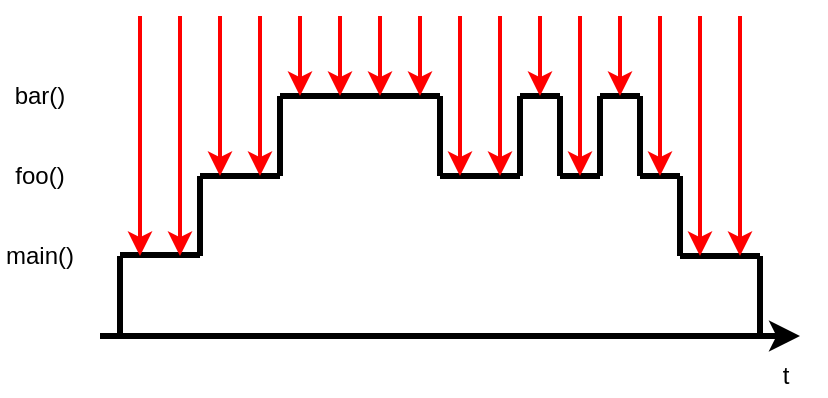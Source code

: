 <mxfile version="10.6.7" type="device"><diagram id="tTf3QCu_B0x90CDwdkgL" name="Page-1"><mxGraphModel dx="1327" dy="777" grid="1" gridSize="10" guides="1" tooltips="1" connect="1" arrows="1" fold="1" page="1" pageScale="1" pageWidth="827" pageHeight="1169" math="0" shadow="0"><root><mxCell id="0"/><mxCell id="1" parent="0"/><mxCell id="0l5rcUUYfu_MctzfDOXO-1" value="" style="endArrow=classic;html=1;jumpSize=6;strokeWidth=3;" edge="1" parent="1"><mxGeometry width="50" height="50" relative="1" as="geometry"><mxPoint x="70" y="360" as="sourcePoint"/><mxPoint x="420" y="360" as="targetPoint"/></mxGeometry></mxCell><mxCell id="0l5rcUUYfu_MctzfDOXO-2" value="main()&lt;br&gt;" style="text;html=1;strokeColor=none;fillColor=none;align=center;verticalAlign=middle;whiteSpace=wrap;rounded=0;" vertex="1" parent="1"><mxGeometry x="20" y="310" width="40" height="20" as="geometry"/></mxCell><mxCell id="0l5rcUUYfu_MctzfDOXO-3" value="foo()" style="text;html=1;strokeColor=none;fillColor=none;align=center;verticalAlign=middle;whiteSpace=wrap;rounded=0;" vertex="1" parent="1"><mxGeometry x="20" y="270" width="40" height="20" as="geometry"/></mxCell><mxCell id="0l5rcUUYfu_MctzfDOXO-4" value="bar()" style="text;html=1;strokeColor=none;fillColor=none;align=center;verticalAlign=middle;whiteSpace=wrap;rounded=0;" vertex="1" parent="1"><mxGeometry x="20" y="230" width="40" height="20" as="geometry"/></mxCell><mxCell id="0l5rcUUYfu_MctzfDOXO-5" value="" style="endArrow=none;html=1;strokeWidth=3;" edge="1" parent="1"><mxGeometry width="50" height="50" relative="1" as="geometry"><mxPoint x="80" y="360" as="sourcePoint"/><mxPoint x="80" y="320" as="targetPoint"/></mxGeometry></mxCell><mxCell id="0l5rcUUYfu_MctzfDOXO-7" value="" style="endArrow=none;html=1;strokeWidth=3;" edge="1" parent="1"><mxGeometry width="50" height="50" relative="1" as="geometry"><mxPoint x="120" y="319.5" as="sourcePoint"/><mxPoint x="80" y="319.5" as="targetPoint"/></mxGeometry></mxCell><mxCell id="0l5rcUUYfu_MctzfDOXO-8" value="t" style="text;html=1;strokeColor=none;fillColor=none;align=center;verticalAlign=middle;whiteSpace=wrap;rounded=0;" vertex="1" parent="1"><mxGeometry x="393" y="370" width="40" height="20" as="geometry"/></mxCell><mxCell id="0l5rcUUYfu_MctzfDOXO-9" value="" style="endArrow=none;html=1;strokeWidth=3;" edge="1" parent="1"><mxGeometry width="50" height="50" relative="1" as="geometry"><mxPoint x="120" y="320" as="sourcePoint"/><mxPoint x="120" y="280" as="targetPoint"/></mxGeometry></mxCell><mxCell id="0l5rcUUYfu_MctzfDOXO-11" value="" style="endArrow=none;html=1;strokeWidth=3;" edge="1" parent="1"><mxGeometry width="50" height="50" relative="1" as="geometry"><mxPoint x="160" y="280" as="sourcePoint"/><mxPoint x="120" y="280" as="targetPoint"/></mxGeometry></mxCell><mxCell id="0l5rcUUYfu_MctzfDOXO-12" value="" style="endArrow=none;html=1;strokeWidth=3;" edge="1" parent="1"><mxGeometry width="50" height="50" relative="1" as="geometry"><mxPoint x="160" y="240" as="sourcePoint"/><mxPoint x="160" y="280" as="targetPoint"/></mxGeometry></mxCell><mxCell id="0l5rcUUYfu_MctzfDOXO-13" value="" style="endArrow=none;html=1;strokeWidth=3;" edge="1" parent="1"><mxGeometry width="50" height="50" relative="1" as="geometry"><mxPoint x="160" y="240" as="sourcePoint"/><mxPoint x="240" y="240" as="targetPoint"/></mxGeometry></mxCell><mxCell id="0l5rcUUYfu_MctzfDOXO-14" value="" style="endArrow=none;html=1;strokeWidth=3;" edge="1" parent="1"><mxGeometry width="50" height="50" relative="1" as="geometry"><mxPoint x="240" y="280" as="sourcePoint"/><mxPoint x="240" y="240" as="targetPoint"/></mxGeometry></mxCell><mxCell id="0l5rcUUYfu_MctzfDOXO-15" value="" style="endArrow=none;html=1;strokeWidth=3;" edge="1" parent="1"><mxGeometry width="50" height="50" relative="1" as="geometry"><mxPoint x="280" y="280" as="sourcePoint"/><mxPoint x="240" y="280" as="targetPoint"/></mxGeometry></mxCell><mxCell id="0l5rcUUYfu_MctzfDOXO-16" value="" style="endArrow=none;html=1;strokeWidth=3;" edge="1" parent="1"><mxGeometry width="50" height="50" relative="1" as="geometry"><mxPoint x="280" y="240" as="sourcePoint"/><mxPoint x="280" y="280" as="targetPoint"/></mxGeometry></mxCell><mxCell id="0l5rcUUYfu_MctzfDOXO-17" value="" style="endArrow=none;html=1;strokeWidth=3;" edge="1" parent="1"><mxGeometry width="50" height="50" relative="1" as="geometry"><mxPoint x="300" y="240" as="sourcePoint"/><mxPoint x="280" y="240" as="targetPoint"/></mxGeometry></mxCell><mxCell id="0l5rcUUYfu_MctzfDOXO-18" value="" style="endArrow=none;html=1;strokeWidth=3;" edge="1" parent="1"><mxGeometry width="50" height="50" relative="1" as="geometry"><mxPoint x="300" y="280" as="sourcePoint"/><mxPoint x="300" y="240" as="targetPoint"/></mxGeometry></mxCell><mxCell id="0l5rcUUYfu_MctzfDOXO-19" value="" style="endArrow=none;html=1;strokeWidth=3;" edge="1" parent="1"><mxGeometry width="50" height="50" relative="1" as="geometry"><mxPoint x="320" y="280" as="sourcePoint"/><mxPoint x="300" y="280" as="targetPoint"/></mxGeometry></mxCell><mxCell id="0l5rcUUYfu_MctzfDOXO-20" value="" style="endArrow=none;html=1;strokeWidth=3;" edge="1" parent="1"><mxGeometry width="50" height="50" relative="1" as="geometry"><mxPoint x="320" y="240" as="sourcePoint"/><mxPoint x="320" y="280" as="targetPoint"/></mxGeometry></mxCell><mxCell id="0l5rcUUYfu_MctzfDOXO-21" value="" style="endArrow=none;html=1;strokeWidth=3;" edge="1" parent="1"><mxGeometry width="50" height="50" relative="1" as="geometry"><mxPoint x="340" y="240" as="sourcePoint"/><mxPoint x="320" y="240" as="targetPoint"/></mxGeometry></mxCell><mxCell id="0l5rcUUYfu_MctzfDOXO-22" value="" style="endArrow=none;html=1;strokeWidth=3;" edge="1" parent="1"><mxGeometry width="50" height="50" relative="1" as="geometry"><mxPoint x="340" y="280" as="sourcePoint"/><mxPoint x="340" y="240" as="targetPoint"/></mxGeometry></mxCell><mxCell id="0l5rcUUYfu_MctzfDOXO-23" value="" style="endArrow=none;html=1;strokeWidth=3;" edge="1" parent="1"><mxGeometry width="50" height="50" relative="1" as="geometry"><mxPoint x="360" y="280" as="sourcePoint"/><mxPoint x="340" y="280" as="targetPoint"/></mxGeometry></mxCell><mxCell id="0l5rcUUYfu_MctzfDOXO-24" value="" style="endArrow=none;html=1;strokeWidth=3;" edge="1" parent="1"><mxGeometry width="50" height="50" relative="1" as="geometry"><mxPoint x="360" y="320" as="sourcePoint"/><mxPoint x="360" y="280" as="targetPoint"/></mxGeometry></mxCell><mxCell id="0l5rcUUYfu_MctzfDOXO-25" value="" style="endArrow=none;html=1;strokeWidth=3;" edge="1" parent="1"><mxGeometry width="50" height="50" relative="1" as="geometry"><mxPoint x="400" y="320" as="sourcePoint"/><mxPoint x="360" y="320" as="targetPoint"/></mxGeometry></mxCell><mxCell id="0l5rcUUYfu_MctzfDOXO-26" value="" style="endArrow=none;html=1;strokeWidth=3;" edge="1" parent="1"><mxGeometry width="50" height="50" relative="1" as="geometry"><mxPoint x="400" y="360" as="sourcePoint"/><mxPoint x="400" y="320" as="targetPoint"/></mxGeometry></mxCell><mxCell id="0l5rcUUYfu_MctzfDOXO-28" value="" style="endArrow=classic;html=1;strokeWidth=2;fillColor=#f8cecc;strokeColor=#ff0000;" edge="1" parent="1"><mxGeometry width="50" height="50" relative="1" as="geometry"><mxPoint x="90" y="200" as="sourcePoint"/><mxPoint x="90" y="320" as="targetPoint"/></mxGeometry></mxCell><mxCell id="0l5rcUUYfu_MctzfDOXO-29" value="" style="endArrow=classic;html=1;strokeWidth=2;fillColor=#f8cecc;strokeColor=#ff0000;" edge="1" parent="1"><mxGeometry width="50" height="50" relative="1" as="geometry"><mxPoint x="110" y="200" as="sourcePoint"/><mxPoint x="110" y="320" as="targetPoint"/></mxGeometry></mxCell><mxCell id="0l5rcUUYfu_MctzfDOXO-32" value="" style="endArrow=classic;html=1;strokeWidth=2;fillColor=#f8cecc;strokeColor=#ff0000;" edge="1" parent="1"><mxGeometry width="50" height="50" relative="1" as="geometry"><mxPoint x="130" y="200" as="sourcePoint"/><mxPoint x="130" y="280" as="targetPoint"/></mxGeometry></mxCell><mxCell id="0l5rcUUYfu_MctzfDOXO-33" value="" style="endArrow=classic;html=1;strokeWidth=2;fillColor=#f8cecc;strokeColor=#ff0000;" edge="1" parent="1"><mxGeometry width="50" height="50" relative="1" as="geometry"><mxPoint x="150" y="200" as="sourcePoint"/><mxPoint x="150" y="280" as="targetPoint"/></mxGeometry></mxCell><mxCell id="0l5rcUUYfu_MctzfDOXO-34" value="" style="endArrow=classic;html=1;strokeWidth=2;fillColor=#f8cecc;strokeColor=#ff0000;" edge="1" parent="1"><mxGeometry width="50" height="50" relative="1" as="geometry"><mxPoint x="170" y="200" as="sourcePoint"/><mxPoint x="170" y="240" as="targetPoint"/></mxGeometry></mxCell><mxCell id="0l5rcUUYfu_MctzfDOXO-35" value="" style="endArrow=classic;html=1;strokeWidth=2;fillColor=#f8cecc;strokeColor=#ff0000;" edge="1" parent="1"><mxGeometry width="50" height="50" relative="1" as="geometry"><mxPoint x="190" y="200" as="sourcePoint"/><mxPoint x="190" y="240" as="targetPoint"/></mxGeometry></mxCell><mxCell id="0l5rcUUYfu_MctzfDOXO-36" value="" style="endArrow=classic;html=1;strokeWidth=2;fillColor=#f8cecc;strokeColor=#ff0000;" edge="1" parent="1"><mxGeometry width="50" height="50" relative="1" as="geometry"><mxPoint x="210" y="200" as="sourcePoint"/><mxPoint x="210" y="240" as="targetPoint"/></mxGeometry></mxCell><mxCell id="0l5rcUUYfu_MctzfDOXO-37" value="" style="endArrow=classic;html=1;strokeWidth=2;fillColor=#f8cecc;strokeColor=#ff0000;" edge="1" parent="1"><mxGeometry width="50" height="50" relative="1" as="geometry"><mxPoint x="230" y="200" as="sourcePoint"/><mxPoint x="230" y="240" as="targetPoint"/></mxGeometry></mxCell><mxCell id="0l5rcUUYfu_MctzfDOXO-38" value="" style="endArrow=classic;html=1;strokeWidth=2;fillColor=#f8cecc;strokeColor=#ff0000;" edge="1" parent="1"><mxGeometry width="50" height="50" relative="1" as="geometry"><mxPoint x="250" y="200" as="sourcePoint"/><mxPoint x="250" y="280" as="targetPoint"/></mxGeometry></mxCell><mxCell id="0l5rcUUYfu_MctzfDOXO-39" value="" style="endArrow=classic;html=1;strokeWidth=2;fillColor=#f8cecc;strokeColor=#ff0000;" edge="1" parent="1"><mxGeometry width="50" height="50" relative="1" as="geometry"><mxPoint x="270" y="200" as="sourcePoint"/><mxPoint x="270" y="280" as="targetPoint"/></mxGeometry></mxCell><mxCell id="0l5rcUUYfu_MctzfDOXO-40" value="" style="endArrow=classic;html=1;strokeWidth=2;fillColor=#f8cecc;strokeColor=#ff0000;" edge="1" parent="1"><mxGeometry width="50" height="50" relative="1" as="geometry"><mxPoint x="290" y="200" as="sourcePoint"/><mxPoint x="290" y="240" as="targetPoint"/></mxGeometry></mxCell><mxCell id="0l5rcUUYfu_MctzfDOXO-41" value="" style="endArrow=classic;html=1;strokeWidth=2;fillColor=#f8cecc;strokeColor=#ff0000;" edge="1" parent="1"><mxGeometry width="50" height="50" relative="1" as="geometry"><mxPoint x="310" y="200" as="sourcePoint"/><mxPoint x="310" y="280" as="targetPoint"/></mxGeometry></mxCell><mxCell id="0l5rcUUYfu_MctzfDOXO-42" value="" style="endArrow=classic;html=1;strokeWidth=2;fillColor=#f8cecc;strokeColor=#ff0000;" edge="1" parent="1"><mxGeometry width="50" height="50" relative="1" as="geometry"><mxPoint x="330" y="200" as="sourcePoint"/><mxPoint x="330" y="240" as="targetPoint"/></mxGeometry></mxCell><mxCell id="0l5rcUUYfu_MctzfDOXO-43" value="" style="endArrow=classic;html=1;strokeWidth=2;fillColor=#f8cecc;strokeColor=#ff0000;" edge="1" parent="1"><mxGeometry width="50" height="50" relative="1" as="geometry"><mxPoint x="350" y="200" as="sourcePoint"/><mxPoint x="350" y="280" as="targetPoint"/></mxGeometry></mxCell><mxCell id="0l5rcUUYfu_MctzfDOXO-44" value="" style="endArrow=classic;html=1;strokeWidth=2;fillColor=#f8cecc;strokeColor=#ff0000;" edge="1" parent="1"><mxGeometry width="50" height="50" relative="1" as="geometry"><mxPoint x="370" y="200" as="sourcePoint"/><mxPoint x="370" y="320" as="targetPoint"/></mxGeometry></mxCell><mxCell id="0l5rcUUYfu_MctzfDOXO-45" value="" style="endArrow=classic;html=1;strokeWidth=2;fillColor=#f8cecc;strokeColor=#ff0000;" edge="1" parent="1"><mxGeometry width="50" height="50" relative="1" as="geometry"><mxPoint x="390" y="200" as="sourcePoint"/><mxPoint x="390" y="320" as="targetPoint"/></mxGeometry></mxCell></root></mxGraphModel></diagram></mxfile>